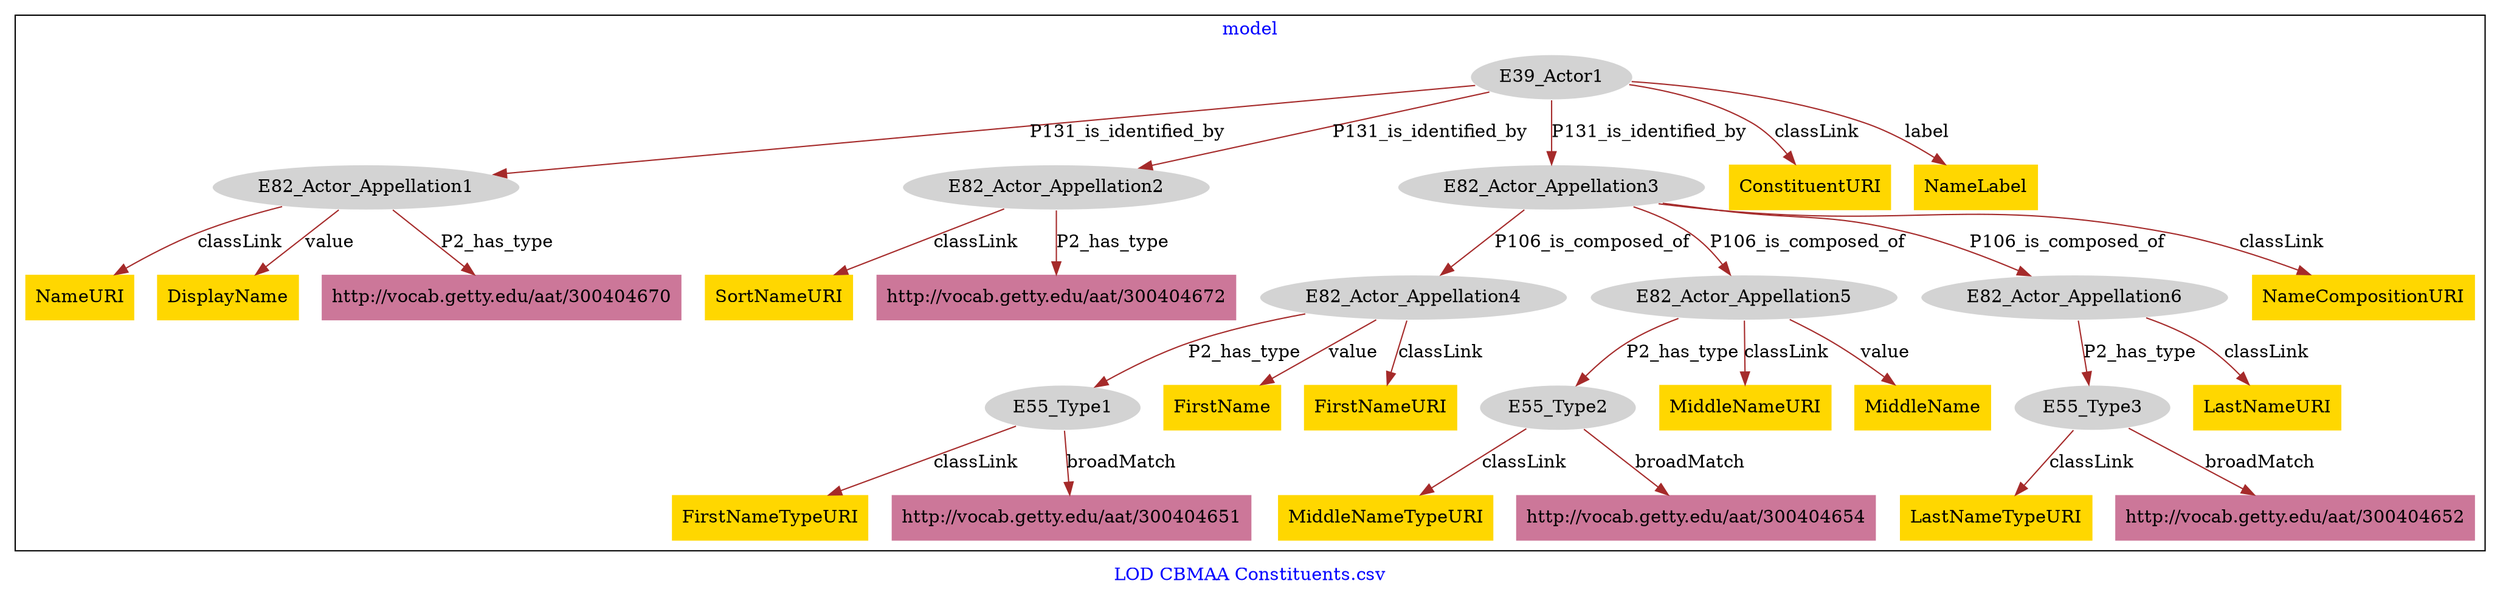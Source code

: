 digraph n0 {
fontcolor="blue"
remincross="true"
label="LOD CBMAA Constituents.csv"
subgraph cluster {
label="model"
n2[style="filled",color="white",fillcolor="lightgray",label="E39_Actor1"];
n3[style="filled",color="white",fillcolor="lightgray",label="E82_Actor_Appellation1"];
n4[style="filled",color="white",fillcolor="lightgray",label="E82_Actor_Appellation2"];
n5[style="filled",color="white",fillcolor="lightgray",label="E82_Actor_Appellation3"];
n6[style="filled",color="white",fillcolor="lightgray",label="E82_Actor_Appellation4"];
n7[style="filled",color="white",fillcolor="lightgray",label="E82_Actor_Appellation5"];
n8[style="filled",color="white",fillcolor="lightgray",label="E82_Actor_Appellation6"];
n9[style="filled",color="white",fillcolor="lightgray",label="E55_Type1"];
n10[style="filled",color="white",fillcolor="lightgray",label="E55_Type2"];
n11[style="filled",color="white",fillcolor="lightgray",label="E55_Type3"];
n12[shape="plaintext",style="filled",fillcolor="gold",label="FirstName"];
n13[shape="plaintext",style="filled",fillcolor="gold",label="FirstNameTypeURI"];
n14[shape="plaintext",style="filled",fillcolor="gold",label="NameURI"];
n15[shape="plaintext",style="filled",fillcolor="gold",label="MiddleNameURI"];
n16[shape="plaintext",style="filled",fillcolor="gold",label="MiddleName"];
n17[shape="plaintext",style="filled",fillcolor="gold",label="NameCompositionURI"];
n18[shape="plaintext",style="filled",fillcolor="gold",label="ConstituentURI"];
n19[shape="plaintext",style="filled",fillcolor="gold",label="NameLabel"];
n20[shape="plaintext",style="filled",fillcolor="gold",label="MiddleNameTypeURI"];
n21[shape="plaintext",style="filled",fillcolor="gold",label="SortNameURI"];
n22[shape="plaintext",style="filled",fillcolor="gold",label="DisplayName"];
n23[shape="plaintext",style="filled",fillcolor="gold",label="LastNameTypeURI"];
n24[shape="plaintext",style="filled",fillcolor="gold",label="FirstNameURI"];
n25[shape="plaintext",style="filled",fillcolor="gold",label="LastNameURI"];
n26[shape="plaintext",style="filled",fillcolor="#CC7799",label="http://vocab.getty.edu/aat/300404670"];
n27[shape="plaintext",style="filled",fillcolor="#CC7799",label="http://vocab.getty.edu/aat/300404651"];
n28[shape="plaintext",style="filled",fillcolor="#CC7799",label="http://vocab.getty.edu/aat/300404672"];
n29[shape="plaintext",style="filled",fillcolor="#CC7799",label="http://vocab.getty.edu/aat/300404654"];
n30[shape="plaintext",style="filled",fillcolor="#CC7799",label="http://vocab.getty.edu/aat/300404652"];
}
n2 -> n3[color="brown",fontcolor="black",label="P131_is_identified_by"]
n2 -> n4[color="brown",fontcolor="black",label="P131_is_identified_by"]
n2 -> n5[color="brown",fontcolor="black",label="P131_is_identified_by"]
n5 -> n6[color="brown",fontcolor="black",label="P106_is_composed_of"]
n5 -> n7[color="brown",fontcolor="black",label="P106_is_composed_of"]
n5 -> n8[color="brown",fontcolor="black",label="P106_is_composed_of"]
n6 -> n9[color="brown",fontcolor="black",label="P2_has_type"]
n7 -> n10[color="brown",fontcolor="black",label="P2_has_type"]
n8 -> n11[color="brown",fontcolor="black",label="P2_has_type"]
n6 -> n12[color="brown",fontcolor="black",label="value"]
n9 -> n13[color="brown",fontcolor="black",label="classLink"]
n3 -> n14[color="brown",fontcolor="black",label="classLink"]
n7 -> n15[color="brown",fontcolor="black",label="classLink"]
n7 -> n16[color="brown",fontcolor="black",label="value"]
n5 -> n17[color="brown",fontcolor="black",label="classLink"]
n2 -> n18[color="brown",fontcolor="black",label="classLink"]
n2 -> n19[color="brown",fontcolor="black",label="label"]
n10 -> n20[color="brown",fontcolor="black",label="classLink"]
n4 -> n21[color="brown",fontcolor="black",label="classLink"]
n3 -> n22[color="brown",fontcolor="black",label="value"]
n11 -> n23[color="brown",fontcolor="black",label="classLink"]
n6 -> n24[color="brown",fontcolor="black",label="classLink"]
n8 -> n25[color="brown",fontcolor="black",label="classLink"]
n3 -> n26[color="brown",fontcolor="black",label="P2_has_type"]
n9 -> n27[color="brown",fontcolor="black",label="broadMatch"]
n4 -> n28[color="brown",fontcolor="black",label="P2_has_type"]
n10 -> n29[color="brown",fontcolor="black",label="broadMatch"]
n11 -> n30[color="brown",fontcolor="black",label="broadMatch"]
}
